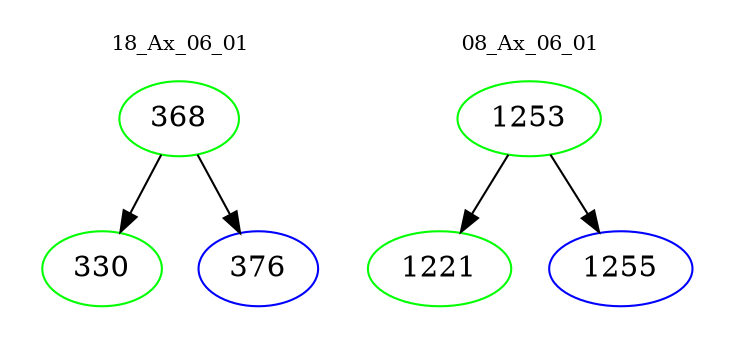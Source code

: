 digraph{
subgraph cluster_0 {
color = white
label = "18_Ax_06_01";
fontsize=10;
T0_368 [label="368", color="green"]
T0_368 -> T0_330 [color="black"]
T0_330 [label="330", color="green"]
T0_368 -> T0_376 [color="black"]
T0_376 [label="376", color="blue"]
}
subgraph cluster_1 {
color = white
label = "08_Ax_06_01";
fontsize=10;
T1_1253 [label="1253", color="green"]
T1_1253 -> T1_1221 [color="black"]
T1_1221 [label="1221", color="green"]
T1_1253 -> T1_1255 [color="black"]
T1_1255 [label="1255", color="blue"]
}
}
